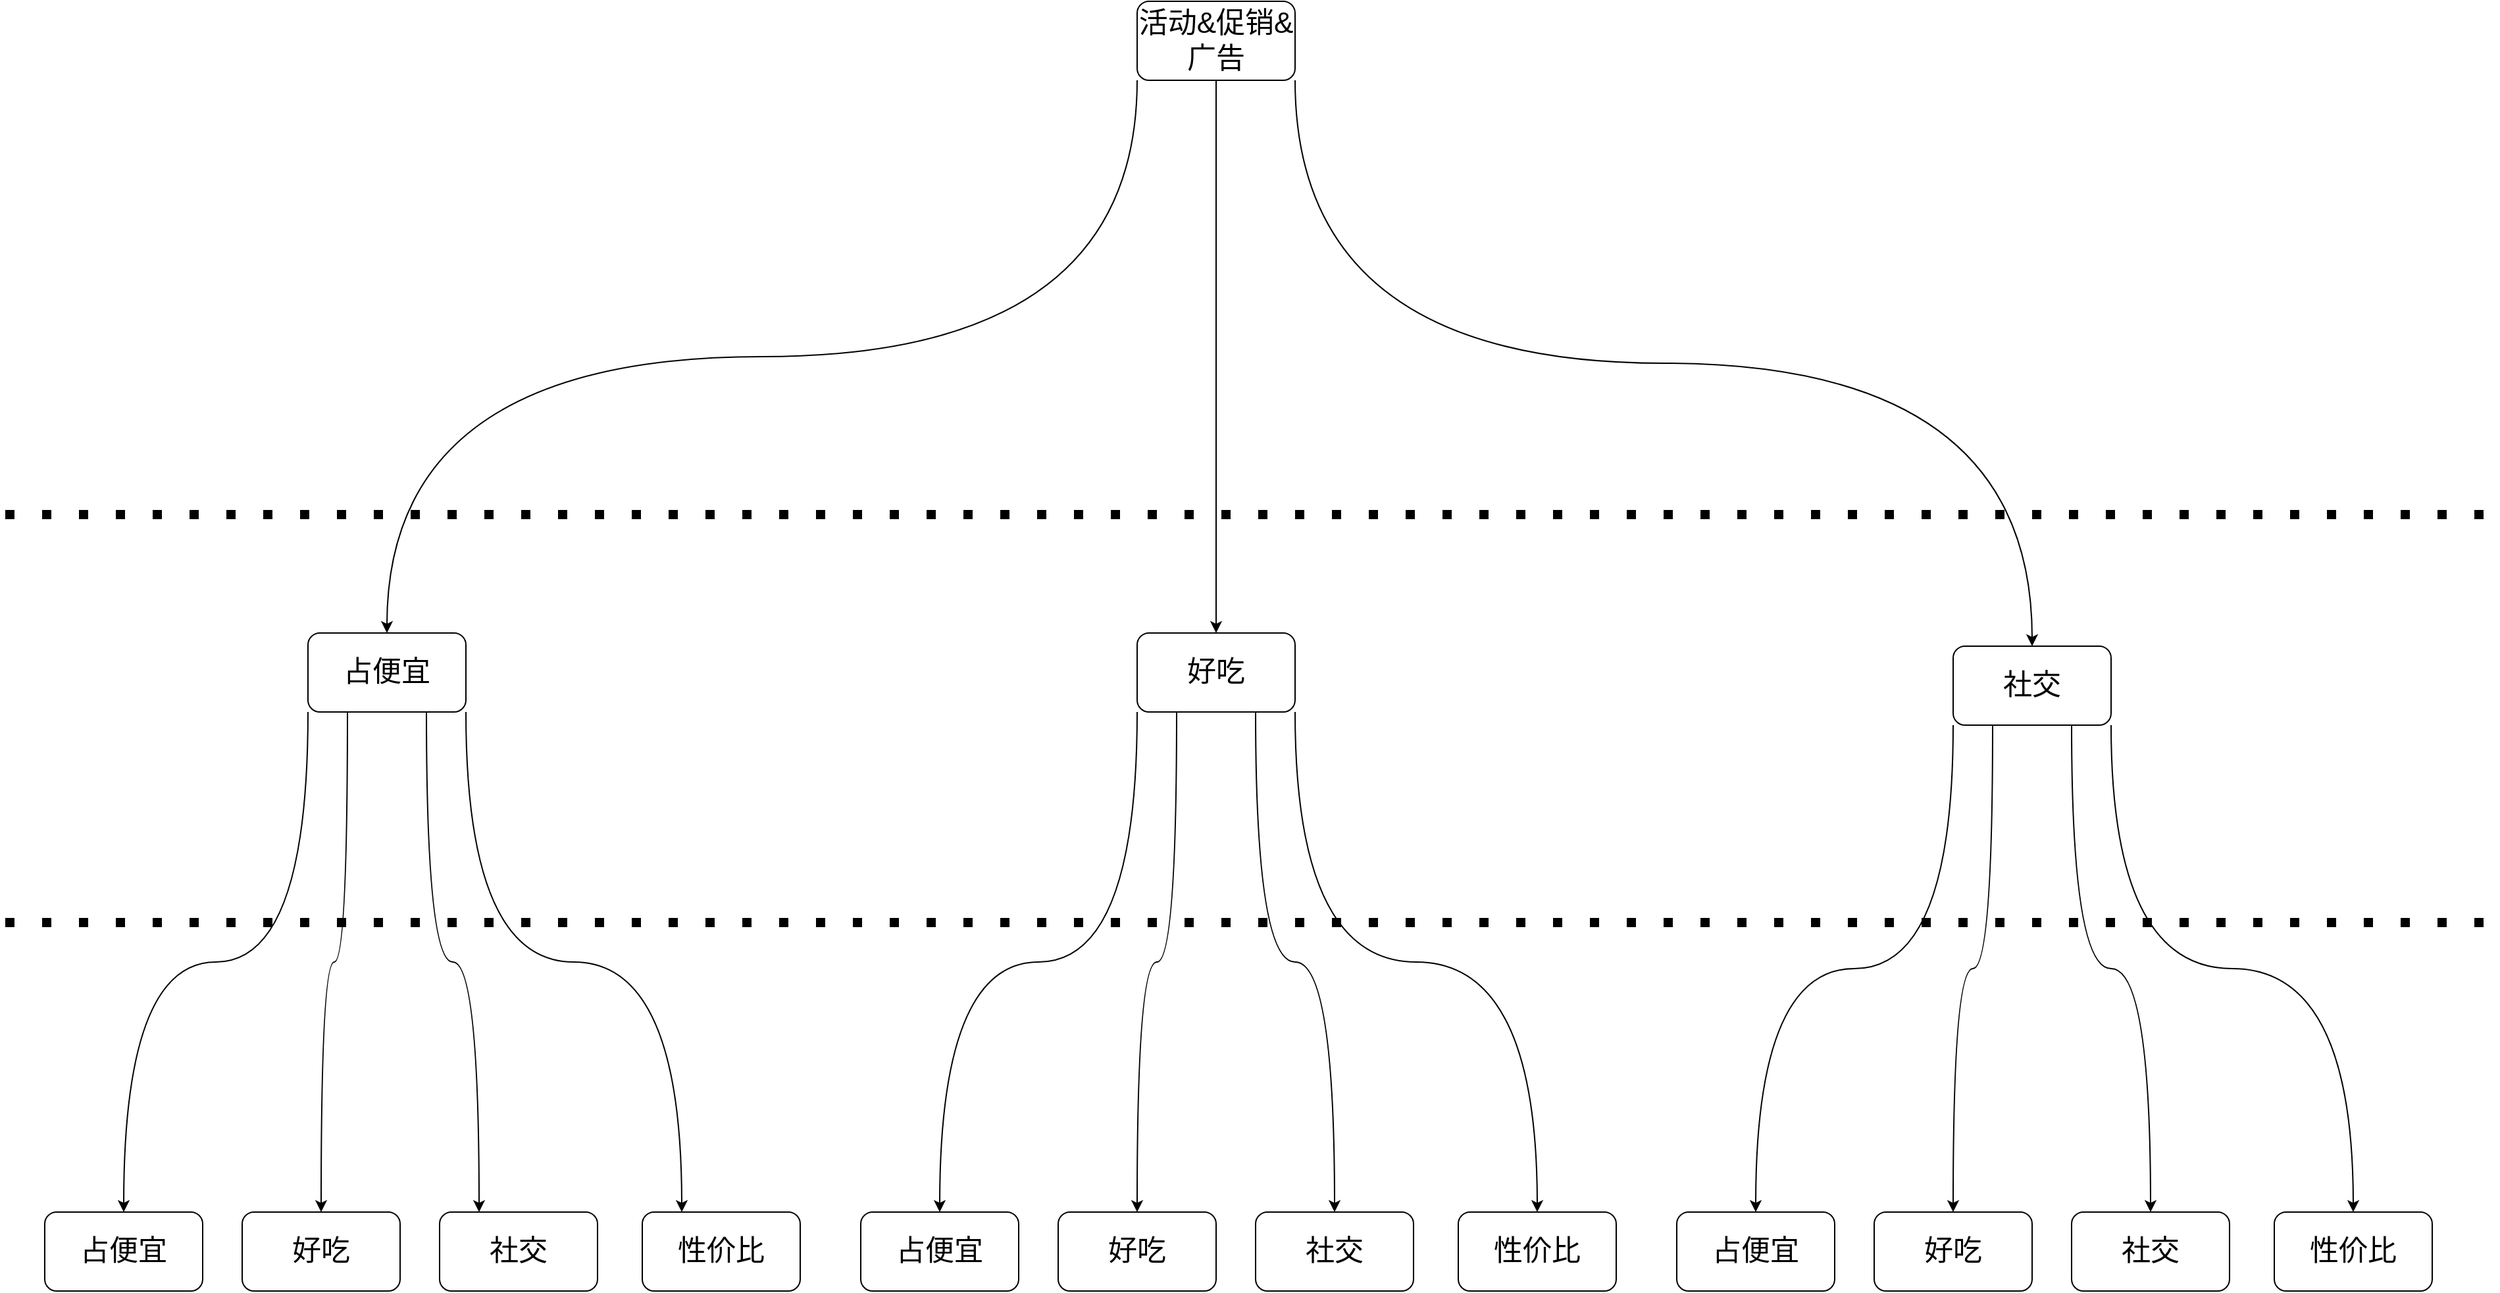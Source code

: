 <mxfile version="14.0.0" type="github">
  <diagram id="4dkKXYNTAWK5__7AtTli" name="Page-1">
    <mxGraphModel dx="3197" dy="2439" grid="1" gridSize="10" guides="1" tooltips="1" connect="1" arrows="1" fold="1" page="1" pageScale="1" pageWidth="827" pageHeight="1169" math="0" shadow="0">
      <root>
        <mxCell id="0" />
        <mxCell id="1" parent="0" />
        <mxCell id="rxXV3Al38AFxh0UGhGaE-33" style="edgeStyle=orthogonalEdgeStyle;curved=1;rounded=0;orthogonalLoop=1;jettySize=auto;html=1;exitX=0;exitY=1;exitDx=0;exitDy=0;entryX=0.5;entryY=0;entryDx=0;entryDy=0;fontSize=22;" edge="1" parent="1" source="rxXV3Al38AFxh0UGhGaE-1" target="rxXV3Al38AFxh0UGhGaE-27">
          <mxGeometry relative="1" as="geometry" />
        </mxCell>
        <mxCell id="rxXV3Al38AFxh0UGhGaE-34" style="edgeStyle=orthogonalEdgeStyle;curved=1;rounded=0;orthogonalLoop=1;jettySize=auto;html=1;exitX=0.5;exitY=1;exitDx=0;exitDy=0;fontSize=22;" edge="1" parent="1" source="rxXV3Al38AFxh0UGhGaE-1" target="rxXV3Al38AFxh0UGhGaE-25">
          <mxGeometry relative="1" as="geometry" />
        </mxCell>
        <mxCell id="rxXV3Al38AFxh0UGhGaE-35" style="edgeStyle=orthogonalEdgeStyle;curved=1;rounded=0;orthogonalLoop=1;jettySize=auto;html=1;exitX=1;exitY=1;exitDx=0;exitDy=0;entryX=0.5;entryY=0;entryDx=0;entryDy=0;fontSize=22;" edge="1" parent="1" source="rxXV3Al38AFxh0UGhGaE-1" target="rxXV3Al38AFxh0UGhGaE-28">
          <mxGeometry relative="1" as="geometry" />
        </mxCell>
        <mxCell id="rxXV3Al38AFxh0UGhGaE-1" value="活动&amp;amp;促销&amp;amp;广告" style="rounded=1;whiteSpace=wrap;html=1;fontSize=22;" vertex="1" parent="1">
          <mxGeometry x="670" y="-290" width="120" height="60" as="geometry" />
        </mxCell>
        <mxCell id="rxXV3Al38AFxh0UGhGaE-48" style="edgeStyle=orthogonalEdgeStyle;curved=1;rounded=0;orthogonalLoop=1;jettySize=auto;html=1;exitX=0;exitY=1;exitDx=0;exitDy=0;entryX=0.5;entryY=0;entryDx=0;entryDy=0;fontSize=22;" edge="1" parent="1" source="rxXV3Al38AFxh0UGhGaE-25" target="rxXV3Al38AFxh0UGhGaE-40">
          <mxGeometry relative="1" as="geometry" />
        </mxCell>
        <mxCell id="rxXV3Al38AFxh0UGhGaE-49" style="edgeStyle=orthogonalEdgeStyle;curved=1;rounded=0;orthogonalLoop=1;jettySize=auto;html=1;exitX=0.25;exitY=1;exitDx=0;exitDy=0;entryX=0.5;entryY=0;entryDx=0;entryDy=0;fontSize=22;" edge="1" parent="1" source="rxXV3Al38AFxh0UGhGaE-25" target="rxXV3Al38AFxh0UGhGaE-41">
          <mxGeometry relative="1" as="geometry" />
        </mxCell>
        <mxCell id="rxXV3Al38AFxh0UGhGaE-51" style="edgeStyle=orthogonalEdgeStyle;curved=1;rounded=0;orthogonalLoop=1;jettySize=auto;html=1;exitX=0.75;exitY=1;exitDx=0;exitDy=0;fontSize=22;" edge="1" parent="1" source="rxXV3Al38AFxh0UGhGaE-25" target="rxXV3Al38AFxh0UGhGaE-42">
          <mxGeometry relative="1" as="geometry" />
        </mxCell>
        <mxCell id="rxXV3Al38AFxh0UGhGaE-52" style="edgeStyle=orthogonalEdgeStyle;curved=1;rounded=0;orthogonalLoop=1;jettySize=auto;html=1;exitX=1;exitY=1;exitDx=0;exitDy=0;entryX=0.5;entryY=0;entryDx=0;entryDy=0;fontSize=22;" edge="1" parent="1" source="rxXV3Al38AFxh0UGhGaE-25" target="rxXV3Al38AFxh0UGhGaE-43">
          <mxGeometry relative="1" as="geometry" />
        </mxCell>
        <mxCell id="rxXV3Al38AFxh0UGhGaE-25" value="好吃" style="rounded=1;whiteSpace=wrap;html=1;fontSize=22;" vertex="1" parent="1">
          <mxGeometry x="670" y="190" width="120" height="60" as="geometry" />
        </mxCell>
        <mxCell id="rxXV3Al38AFxh0UGhGaE-36" style="edgeStyle=orthogonalEdgeStyle;curved=1;rounded=0;orthogonalLoop=1;jettySize=auto;html=1;exitX=0;exitY=1;exitDx=0;exitDy=0;entryX=0.5;entryY=0;entryDx=0;entryDy=0;fontSize=22;" edge="1" parent="1" source="rxXV3Al38AFxh0UGhGaE-27" target="rxXV3Al38AFxh0UGhGaE-29">
          <mxGeometry relative="1" as="geometry" />
        </mxCell>
        <mxCell id="rxXV3Al38AFxh0UGhGaE-37" style="edgeStyle=orthogonalEdgeStyle;curved=1;rounded=0;orthogonalLoop=1;jettySize=auto;html=1;exitX=0.25;exitY=1;exitDx=0;exitDy=0;fontSize=22;" edge="1" parent="1" source="rxXV3Al38AFxh0UGhGaE-27" target="rxXV3Al38AFxh0UGhGaE-30">
          <mxGeometry relative="1" as="geometry" />
        </mxCell>
        <mxCell id="rxXV3Al38AFxh0UGhGaE-38" style="edgeStyle=orthogonalEdgeStyle;curved=1;rounded=0;orthogonalLoop=1;jettySize=auto;html=1;exitX=0.75;exitY=1;exitDx=0;exitDy=0;entryX=0.25;entryY=0;entryDx=0;entryDy=0;fontSize=22;" edge="1" parent="1" source="rxXV3Al38AFxh0UGhGaE-27" target="rxXV3Al38AFxh0UGhGaE-31">
          <mxGeometry relative="1" as="geometry" />
        </mxCell>
        <mxCell id="rxXV3Al38AFxh0UGhGaE-39" style="edgeStyle=orthogonalEdgeStyle;curved=1;rounded=0;orthogonalLoop=1;jettySize=auto;html=1;exitX=1;exitY=1;exitDx=0;exitDy=0;entryX=0.25;entryY=0;entryDx=0;entryDy=0;fontSize=22;" edge="1" parent="1" source="rxXV3Al38AFxh0UGhGaE-27" target="rxXV3Al38AFxh0UGhGaE-32">
          <mxGeometry relative="1" as="geometry" />
        </mxCell>
        <mxCell id="rxXV3Al38AFxh0UGhGaE-27" value="占便宜" style="rounded=1;whiteSpace=wrap;html=1;fontSize=22;" vertex="1" parent="1">
          <mxGeometry x="40" y="190" width="120" height="60" as="geometry" />
        </mxCell>
        <mxCell id="rxXV3Al38AFxh0UGhGaE-53" style="edgeStyle=orthogonalEdgeStyle;curved=1;rounded=0;orthogonalLoop=1;jettySize=auto;html=1;exitX=0;exitY=1;exitDx=0;exitDy=0;fontSize=22;" edge="1" parent="1" source="rxXV3Al38AFxh0UGhGaE-28" target="rxXV3Al38AFxh0UGhGaE-44">
          <mxGeometry relative="1" as="geometry" />
        </mxCell>
        <mxCell id="rxXV3Al38AFxh0UGhGaE-54" style="edgeStyle=orthogonalEdgeStyle;curved=1;rounded=0;orthogonalLoop=1;jettySize=auto;html=1;exitX=0.25;exitY=1;exitDx=0;exitDy=0;entryX=0.5;entryY=0;entryDx=0;entryDy=0;fontSize=22;" edge="1" parent="1" source="rxXV3Al38AFxh0UGhGaE-28" target="rxXV3Al38AFxh0UGhGaE-45">
          <mxGeometry relative="1" as="geometry" />
        </mxCell>
        <mxCell id="rxXV3Al38AFxh0UGhGaE-55" style="edgeStyle=orthogonalEdgeStyle;curved=1;rounded=0;orthogonalLoop=1;jettySize=auto;html=1;exitX=0.75;exitY=1;exitDx=0;exitDy=0;entryX=0.5;entryY=0;entryDx=0;entryDy=0;fontSize=22;" edge="1" parent="1" source="rxXV3Al38AFxh0UGhGaE-28" target="rxXV3Al38AFxh0UGhGaE-46">
          <mxGeometry relative="1" as="geometry" />
        </mxCell>
        <mxCell id="rxXV3Al38AFxh0UGhGaE-56" style="edgeStyle=orthogonalEdgeStyle;curved=1;rounded=0;orthogonalLoop=1;jettySize=auto;html=1;exitX=1;exitY=1;exitDx=0;exitDy=0;entryX=0.5;entryY=0;entryDx=0;entryDy=0;fontSize=22;" edge="1" parent="1" source="rxXV3Al38AFxh0UGhGaE-28" target="rxXV3Al38AFxh0UGhGaE-47">
          <mxGeometry relative="1" as="geometry" />
        </mxCell>
        <mxCell id="rxXV3Al38AFxh0UGhGaE-28" value="社交" style="rounded=1;whiteSpace=wrap;html=1;fontSize=22;" vertex="1" parent="1">
          <mxGeometry x="1290" y="200" width="120" height="60" as="geometry" />
        </mxCell>
        <mxCell id="rxXV3Al38AFxh0UGhGaE-29" value="占便宜" style="rounded=1;whiteSpace=wrap;html=1;fontSize=22;" vertex="1" parent="1">
          <mxGeometry x="-160" y="630" width="120" height="60" as="geometry" />
        </mxCell>
        <mxCell id="rxXV3Al38AFxh0UGhGaE-30" value="好吃" style="rounded=1;whiteSpace=wrap;html=1;fontSize=22;" vertex="1" parent="1">
          <mxGeometry x="-10" y="630" width="120" height="60" as="geometry" />
        </mxCell>
        <mxCell id="rxXV3Al38AFxh0UGhGaE-31" value="社交" style="rounded=1;whiteSpace=wrap;html=1;fontSize=22;" vertex="1" parent="1">
          <mxGeometry x="140" y="630" width="120" height="60" as="geometry" />
        </mxCell>
        <mxCell id="rxXV3Al38AFxh0UGhGaE-32" value="性价比" style="rounded=1;whiteSpace=wrap;html=1;fontSize=22;" vertex="1" parent="1">
          <mxGeometry x="294" y="630" width="120" height="60" as="geometry" />
        </mxCell>
        <mxCell id="rxXV3Al38AFxh0UGhGaE-40" value="占便宜" style="rounded=1;whiteSpace=wrap;html=1;fontSize=22;" vertex="1" parent="1">
          <mxGeometry x="460" y="630" width="120" height="60" as="geometry" />
        </mxCell>
        <mxCell id="rxXV3Al38AFxh0UGhGaE-41" value="好吃" style="rounded=1;whiteSpace=wrap;html=1;fontSize=22;" vertex="1" parent="1">
          <mxGeometry x="610" y="630" width="120" height="60" as="geometry" />
        </mxCell>
        <mxCell id="rxXV3Al38AFxh0UGhGaE-42" value="社交" style="rounded=1;whiteSpace=wrap;html=1;fontSize=22;" vertex="1" parent="1">
          <mxGeometry x="760" y="630" width="120" height="60" as="geometry" />
        </mxCell>
        <mxCell id="rxXV3Al38AFxh0UGhGaE-43" value="性价比" style="rounded=1;whiteSpace=wrap;html=1;fontSize=22;" vertex="1" parent="1">
          <mxGeometry x="914" y="630" width="120" height="60" as="geometry" />
        </mxCell>
        <mxCell id="rxXV3Al38AFxh0UGhGaE-44" value="占便宜" style="rounded=1;whiteSpace=wrap;html=1;fontSize=22;" vertex="1" parent="1">
          <mxGeometry x="1080" y="630" width="120" height="60" as="geometry" />
        </mxCell>
        <mxCell id="rxXV3Al38AFxh0UGhGaE-45" value="好吃" style="rounded=1;whiteSpace=wrap;html=1;fontSize=22;" vertex="1" parent="1">
          <mxGeometry x="1230" y="630" width="120" height="60" as="geometry" />
        </mxCell>
        <mxCell id="rxXV3Al38AFxh0UGhGaE-46" value="社交" style="rounded=1;whiteSpace=wrap;html=1;fontSize=22;" vertex="1" parent="1">
          <mxGeometry x="1380" y="630" width="120" height="60" as="geometry" />
        </mxCell>
        <mxCell id="rxXV3Al38AFxh0UGhGaE-47" value="性价比" style="rounded=1;whiteSpace=wrap;html=1;fontSize=22;" vertex="1" parent="1">
          <mxGeometry x="1534" y="630" width="120" height="60" as="geometry" />
        </mxCell>
        <mxCell id="rxXV3Al38AFxh0UGhGaE-57" value="" style="endArrow=none;dashed=1;html=1;dashPattern=1 3;strokeWidth=7;fontSize=33;fontStyle=1" edge="1" parent="1">
          <mxGeometry width="50" height="50" relative="1" as="geometry">
            <mxPoint x="-190" y="100" as="sourcePoint" />
            <mxPoint x="1700" y="100" as="targetPoint" />
          </mxGeometry>
        </mxCell>
        <mxCell id="rxXV3Al38AFxh0UGhGaE-58" value="" style="endArrow=none;dashed=1;html=1;dashPattern=1 3;strokeWidth=7;fontSize=33;fontStyle=1" edge="1" parent="1">
          <mxGeometry width="50" height="50" relative="1" as="geometry">
            <mxPoint x="-190" y="410" as="sourcePoint" />
            <mxPoint x="1700" y="410" as="targetPoint" />
          </mxGeometry>
        </mxCell>
      </root>
    </mxGraphModel>
  </diagram>
</mxfile>
